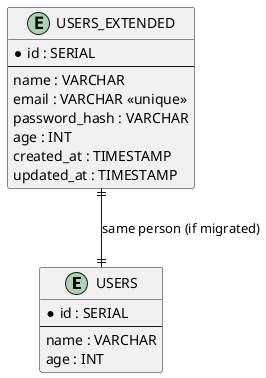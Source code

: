 @startuml
' PlantUML ERD for go-echo project
' Current schema: users table
' Suggested auth extension included below

entity USERS {
  * id : SERIAL
  --
  name : VARCHAR
  age : INT
}

' Suggested extension
entity USERS_EXTENDED {
  * id : SERIAL
  --
  name : VARCHAR
  email : VARCHAR <<unique>>
  password_hash : VARCHAR
  age : INT
  created_at : TIMESTAMP
  updated_at : TIMESTAMP
}

USERS_EXTENDED ||--|| USERS : "same person (if migrated)"
@enduml
